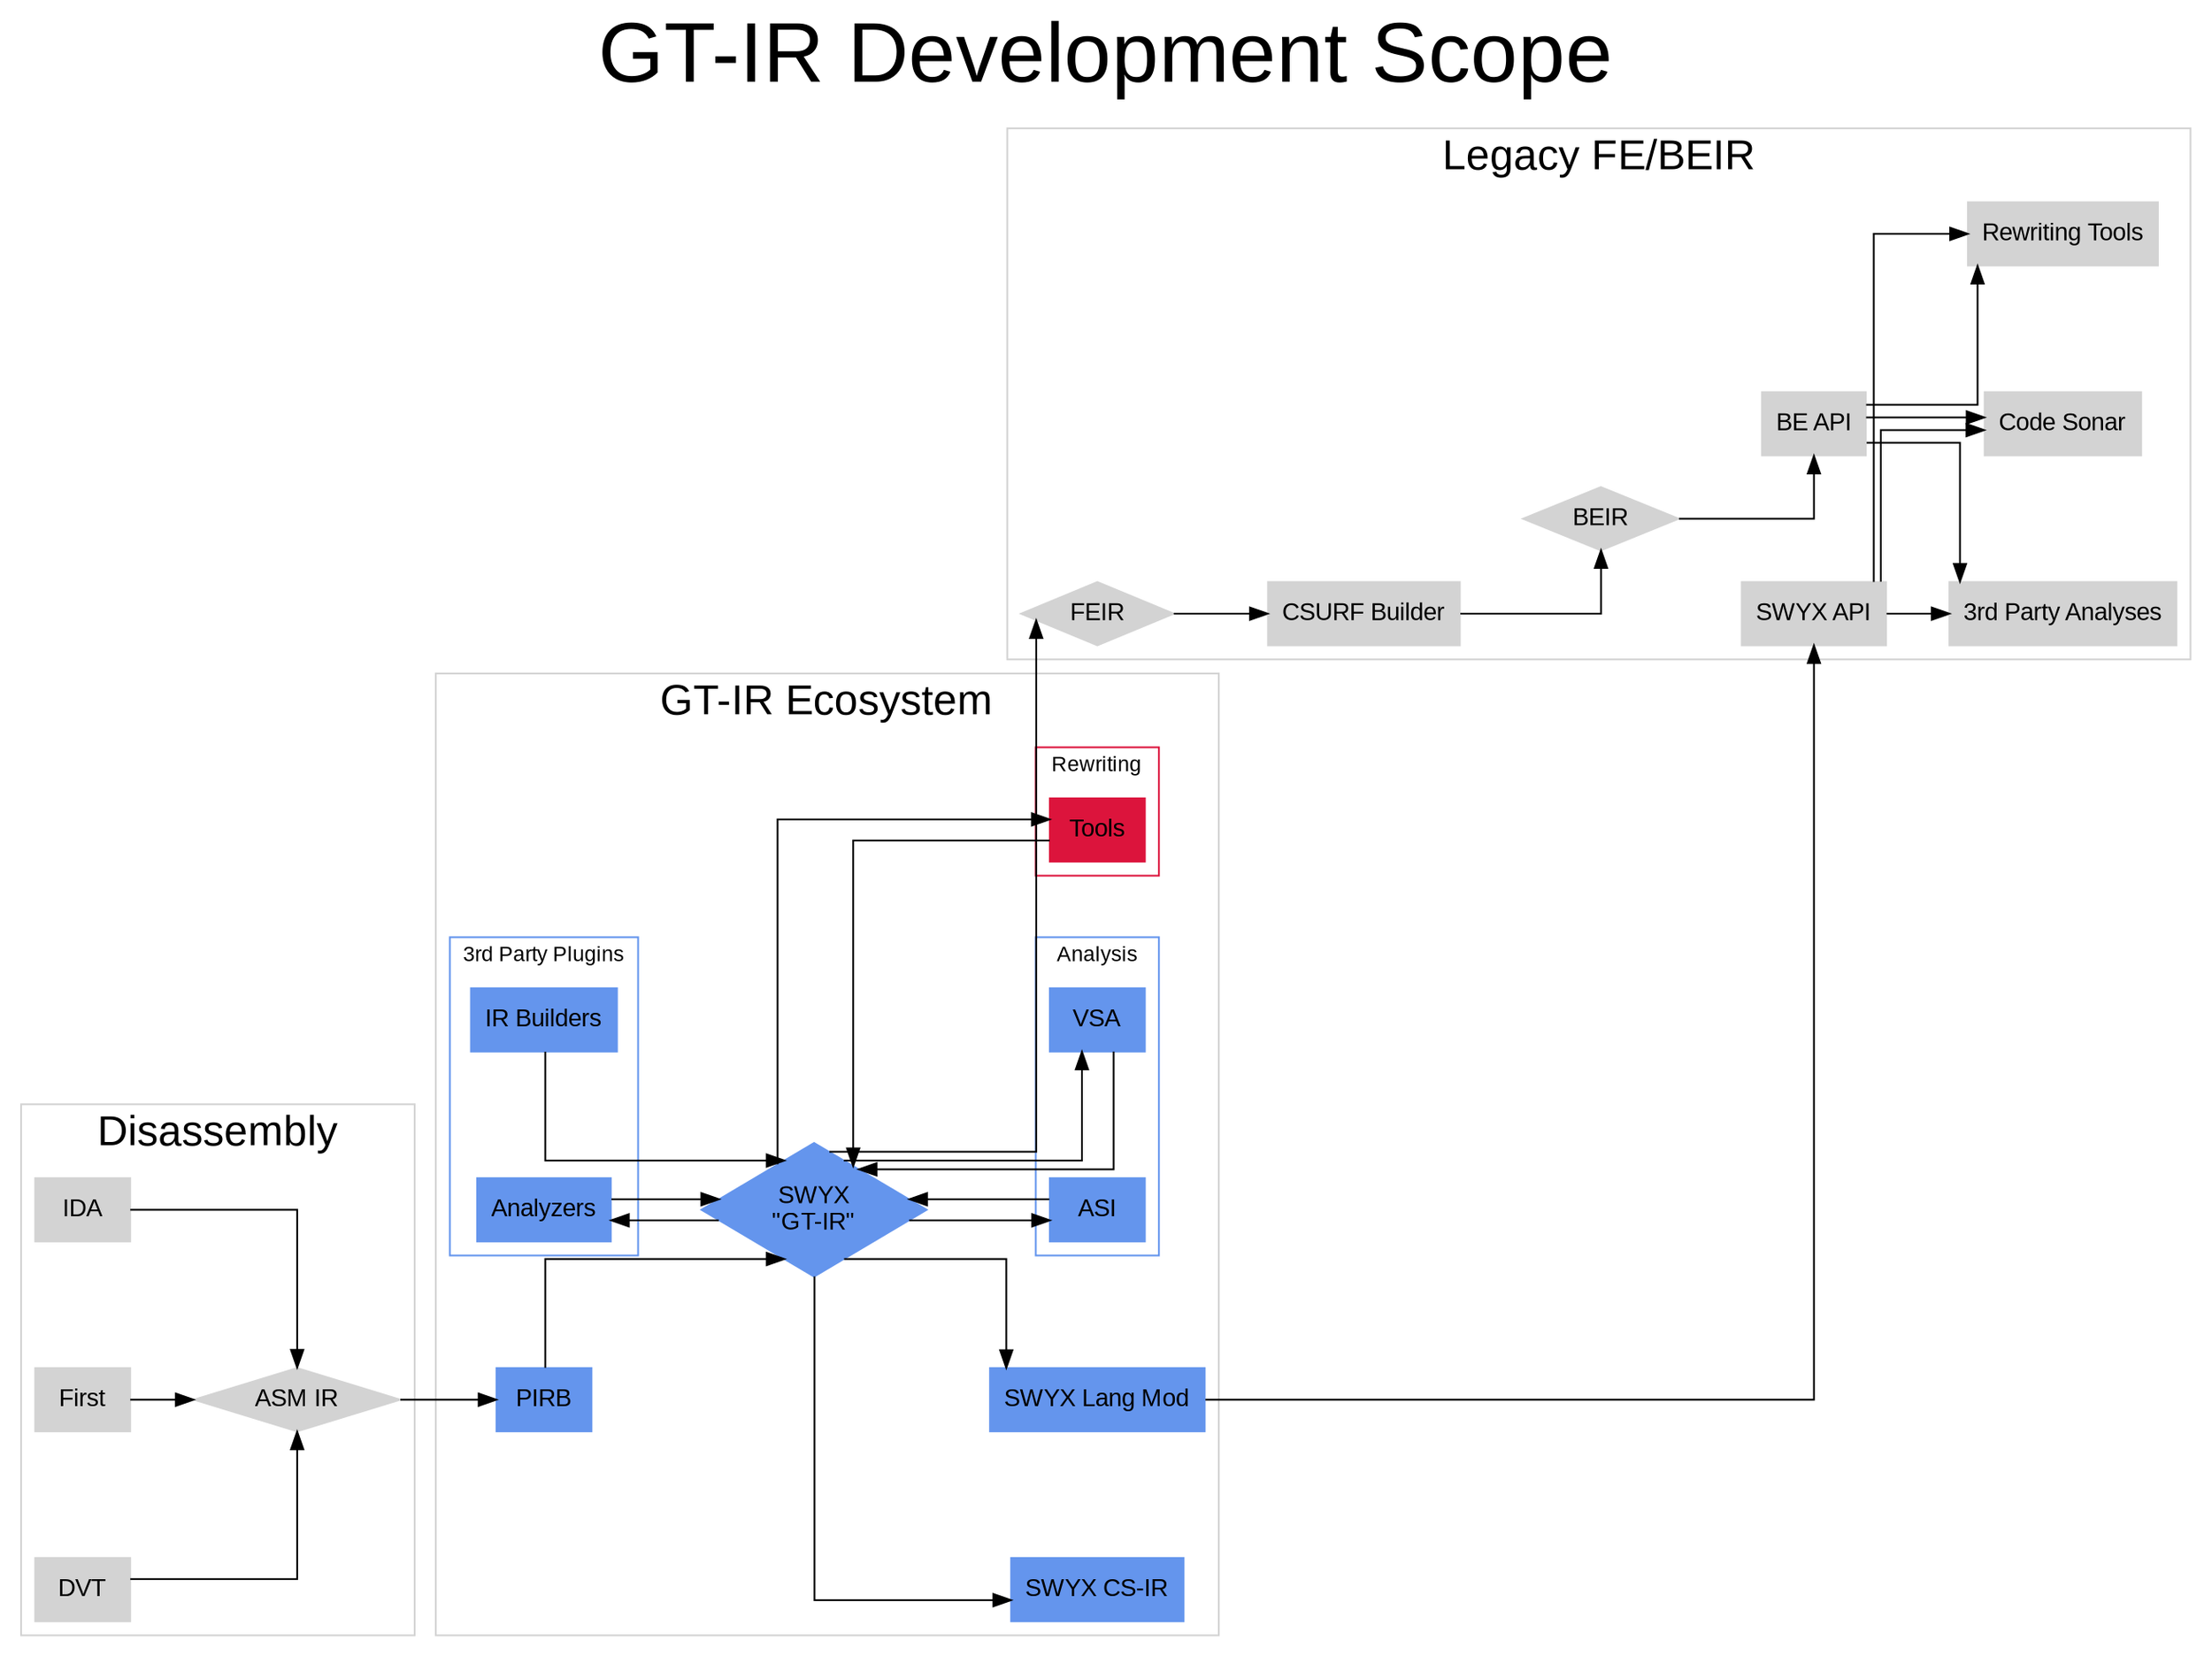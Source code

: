 digraph quadtree {
	// title
	labelloc="t";
	label="GT-IR Development Scope";
	fontsize="48";
	rankdir="LR";
	graph [splines=ortho, nodesep=1.0];
	graph [fontname = "arial"];
 	node [fontname = "arial"];
 	edge [fontname = "arial"];
	
	subgraph cluster_asmir
	{
		label="Disassembly";
		fontsize="24";
		color=lightgrey;
		node [shape=box, style=filled, color=lightgrey]; IDA, First, DVT
		node [shape=diamond, style=filled, color=lightgrey]; "ASM IR"
	}

	IDA -> "ASM IR";
	First -> "ASM IR";
	DVT -> "ASM IR";

	subgraph cluster_gtir
	{
		label="GT-IR Ecosystem";
		fontsize="24";
		color=lightgrey;
		node [shape=box, style=filled, color=cornflowerblue]; PIRB, "SWYX CS-IR", "SWYX Lang Mod"
		node [shape=diamond, style=filled, color=cornflowerblue]; "SWYX\n\"GT-IR\""

		subgraph cluster_gtir_3rdparty
		{
			label="3rd Party Plugins";
			fontsize="12";
			color=cornflowerblue;
			node [shape=box, style=filled, color=cornflowerblue]; "IR Builders", "Analyzers"
		}

		subgraph cluster_gtir_analysis
		{
			label="Analysis";
			fontsize="12";
			color=cornflowerblue;
			node [shape=box, style=filled, color=cornflowerblue]; VSA, ASI
		}

		subgraph cluster_gtir_rewriting
		{
			label="Rewriting";
			fontsize="12";
			color=crimson;
			node [shape=box, style=filled, color=crimson]; Tools
		}
	}

	"ASM IR" -> PIRB;
	PIRB -> "SWYX\n\"GT-IR\"";

	VSA -> "SWYX\n\"GT-IR\"";
	"SWYX\n\"GT-IR\"" -> VSA;

	ASI -> "SWYX\n\"GT-IR\"";
	"SWYX\n\"GT-IR\"" -> ASI;

	Tools -> "SWYX\n\"GT-IR\"";
	"SWYX\n\"GT-IR\"" -> Tools;

	"IR Builders" -> "SWYX\n\"GT-IR\"";
	"Analyzers" -> "SWYX\n\"GT-IR\"";
	"SWYX\n\"GT-IR\"" -> "Analyzers";

	"SWYX\n\"GT-IR\"" -> "SWYX CS-IR";
	"SWYX\n\"GT-IR\"" -> "SWYX Lang Mod";

	subgraph cluster_legacy
	{
		label="Legacy FE/BEIR";
		fontsize="24";
		color=lightgrey;
		node [shape=box, style=filled, color=lightgrey]; "CSURF Builder", "BE API", "Code Sonar", "Rewriting Tools", "3rd Party Analyses", "SWYX API"
		node [shape=diamond, style=filled, color=lightgrey]; FEIR, BEIR
	}

	"SWYX\n\"GT-IR\"" -> FEIR;
	FEIR -> "CSURF Builder";
	"CSURF Builder" -> BEIR;
	BEIR -> "BE API";
	"BE API" -> "Code Sonar";
	"BE API" -> "Rewriting Tools";
	"BE API" -> "3rd Party Analyses";

	"SWYX Lang Mod" -> "SWYX API";
	"SWYX API" -> "Code Sonar";
	"SWYX API" -> "Rewriting Tools";
	"SWYX API" -> "3rd Party Analyses";
}

